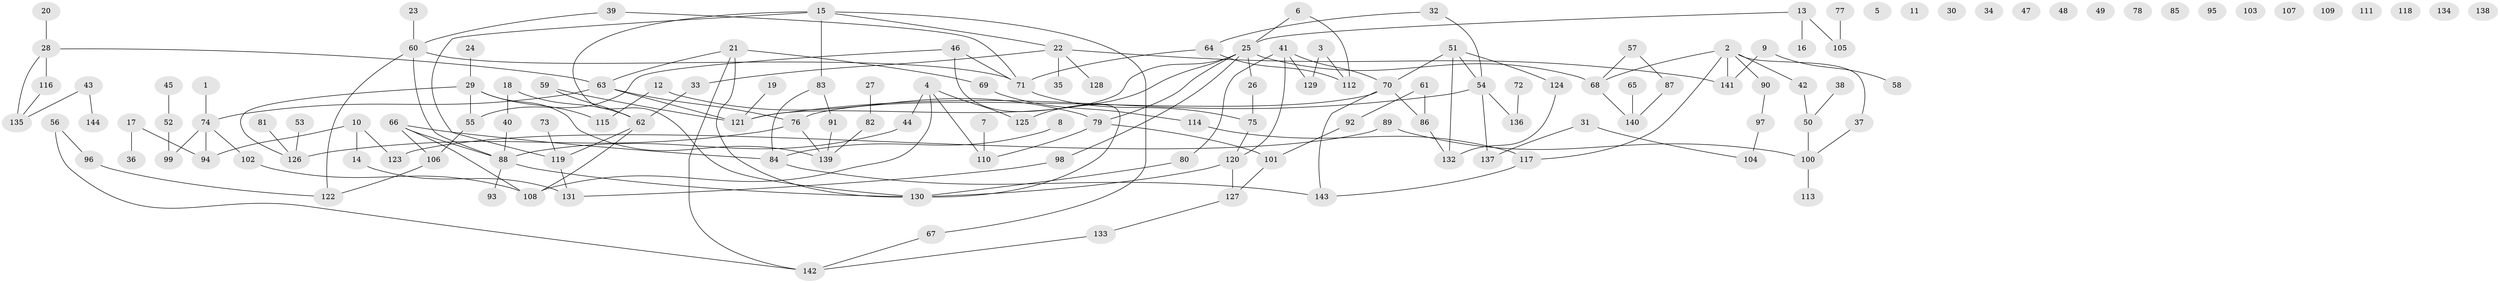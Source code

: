 // Generated by graph-tools (version 1.1) at 2025/49/03/09/25 03:49:06]
// undirected, 144 vertices, 169 edges
graph export_dot {
graph [start="1"]
  node [color=gray90,style=filled];
  1;
  2;
  3;
  4;
  5;
  6;
  7;
  8;
  9;
  10;
  11;
  12;
  13;
  14;
  15;
  16;
  17;
  18;
  19;
  20;
  21;
  22;
  23;
  24;
  25;
  26;
  27;
  28;
  29;
  30;
  31;
  32;
  33;
  34;
  35;
  36;
  37;
  38;
  39;
  40;
  41;
  42;
  43;
  44;
  45;
  46;
  47;
  48;
  49;
  50;
  51;
  52;
  53;
  54;
  55;
  56;
  57;
  58;
  59;
  60;
  61;
  62;
  63;
  64;
  65;
  66;
  67;
  68;
  69;
  70;
  71;
  72;
  73;
  74;
  75;
  76;
  77;
  78;
  79;
  80;
  81;
  82;
  83;
  84;
  85;
  86;
  87;
  88;
  89;
  90;
  91;
  92;
  93;
  94;
  95;
  96;
  97;
  98;
  99;
  100;
  101;
  102;
  103;
  104;
  105;
  106;
  107;
  108;
  109;
  110;
  111;
  112;
  113;
  114;
  115;
  116;
  117;
  118;
  119;
  120;
  121;
  122;
  123;
  124;
  125;
  126;
  127;
  128;
  129;
  130;
  131;
  132;
  133;
  134;
  135;
  136;
  137;
  138;
  139;
  140;
  141;
  142;
  143;
  144;
  1 -- 74;
  2 -- 37;
  2 -- 42;
  2 -- 68;
  2 -- 90;
  2 -- 117;
  2 -- 141;
  3 -- 112;
  3 -- 129;
  4 -- 44;
  4 -- 108;
  4 -- 110;
  4 -- 125;
  6 -- 25;
  6 -- 112;
  7 -- 110;
  8 -- 84;
  9 -- 58;
  9 -- 141;
  10 -- 14;
  10 -- 94;
  10 -- 123;
  12 -- 79;
  12 -- 115;
  13 -- 16;
  13 -- 25;
  13 -- 105;
  14 -- 131;
  15 -- 22;
  15 -- 67;
  15 -- 83;
  15 -- 119;
  15 -- 130;
  17 -- 36;
  17 -- 94;
  18 -- 40;
  18 -- 62;
  19 -- 121;
  20 -- 28;
  21 -- 63;
  21 -- 69;
  21 -- 130;
  21 -- 142;
  22 -- 33;
  22 -- 35;
  22 -- 128;
  22 -- 141;
  23 -- 60;
  24 -- 29;
  25 -- 26;
  25 -- 68;
  25 -- 79;
  25 -- 98;
  25 -- 121;
  25 -- 125;
  26 -- 75;
  27 -- 82;
  28 -- 63;
  28 -- 116;
  28 -- 135;
  29 -- 55;
  29 -- 115;
  29 -- 126;
  29 -- 139;
  31 -- 104;
  31 -- 137;
  32 -- 54;
  32 -- 64;
  33 -- 62;
  37 -- 100;
  38 -- 50;
  39 -- 60;
  39 -- 71;
  40 -- 88;
  41 -- 70;
  41 -- 80;
  41 -- 120;
  41 -- 129;
  42 -- 50;
  43 -- 135;
  43 -- 144;
  44 -- 88;
  45 -- 52;
  46 -- 55;
  46 -- 71;
  46 -- 130;
  50 -- 100;
  51 -- 54;
  51 -- 70;
  51 -- 124;
  51 -- 132;
  52 -- 99;
  53 -- 126;
  54 -- 121;
  54 -- 136;
  54 -- 137;
  55 -- 106;
  56 -- 96;
  56 -- 142;
  57 -- 68;
  57 -- 87;
  59 -- 62;
  59 -- 121;
  60 -- 71;
  60 -- 88;
  60 -- 122;
  61 -- 86;
  61 -- 92;
  62 -- 108;
  62 -- 119;
  63 -- 74;
  63 -- 76;
  63 -- 121;
  64 -- 71;
  64 -- 112;
  65 -- 140;
  66 -- 84;
  66 -- 88;
  66 -- 106;
  66 -- 108;
  67 -- 142;
  68 -- 140;
  69 -- 114;
  70 -- 76;
  70 -- 86;
  70 -- 143;
  71 -- 75;
  72 -- 136;
  73 -- 119;
  74 -- 94;
  74 -- 99;
  74 -- 102;
  75 -- 120;
  76 -- 126;
  76 -- 139;
  77 -- 105;
  79 -- 101;
  79 -- 110;
  80 -- 130;
  81 -- 126;
  82 -- 139;
  83 -- 84;
  83 -- 91;
  84 -- 143;
  86 -- 132;
  87 -- 140;
  88 -- 93;
  88 -- 130;
  89 -- 100;
  89 -- 123;
  90 -- 97;
  91 -- 139;
  92 -- 101;
  96 -- 122;
  97 -- 104;
  98 -- 131;
  100 -- 113;
  101 -- 127;
  102 -- 108;
  106 -- 122;
  114 -- 117;
  116 -- 135;
  117 -- 143;
  119 -- 131;
  120 -- 127;
  120 -- 130;
  124 -- 132;
  127 -- 133;
  133 -- 142;
}
